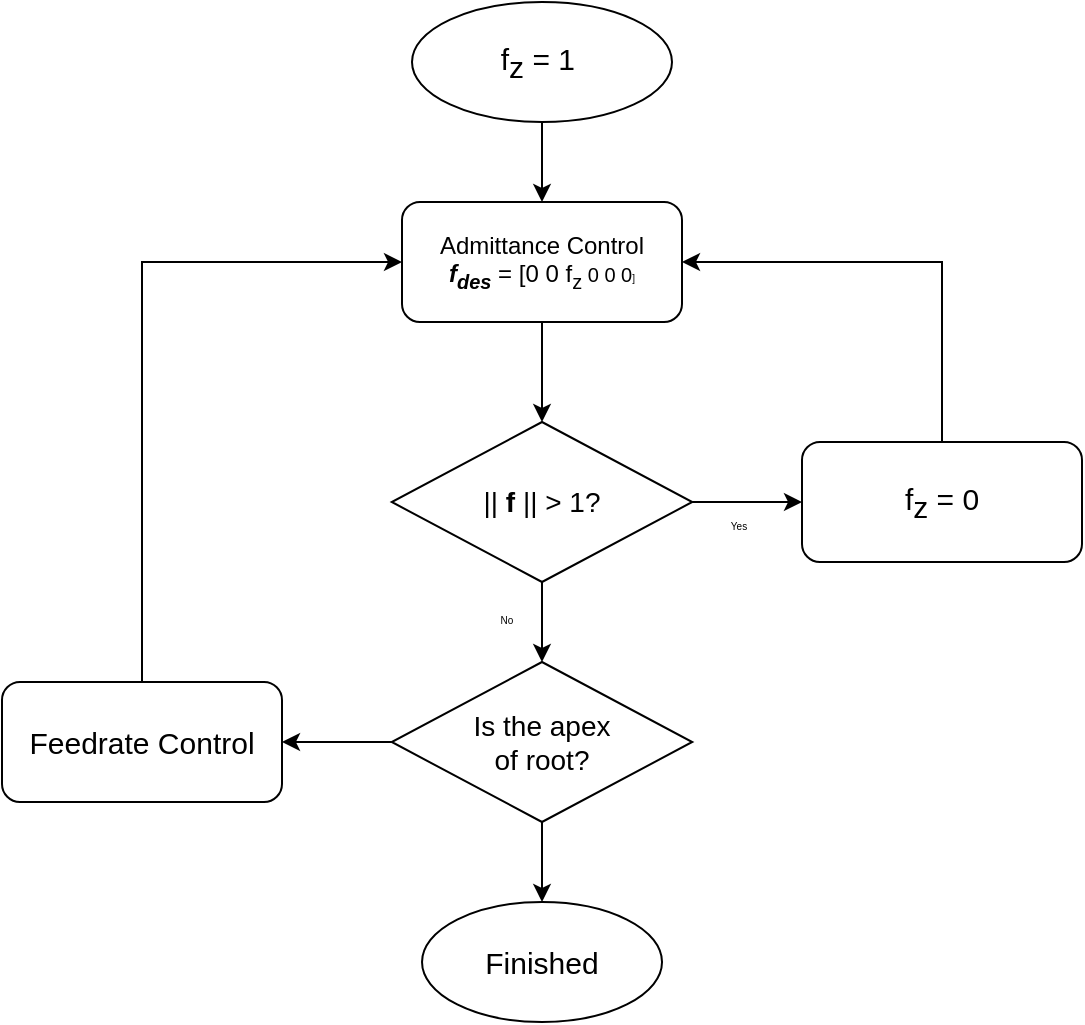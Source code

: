<mxfile version="14.6.11" type="device"><diagram id="ryrho7vy6mzRA2VOri5Y" name="Page-1"><mxGraphModel dx="1038" dy="560" grid="1" gridSize="10" guides="1" tooltips="1" connect="1" arrows="1" fold="1" page="1" pageScale="1" pageWidth="827" pageHeight="1169" math="0" shadow="0"><root><mxCell id="0"/><mxCell id="1" parent="0"/><mxCell id="sQNZFaU8nOFK-nQQ1xsJ-3" style="edgeStyle=orthogonalEdgeStyle;rounded=0;orthogonalLoop=1;jettySize=auto;html=1;exitX=0.5;exitY=1;exitDx=0;exitDy=0;entryX=0.5;entryY=0;entryDx=0;entryDy=0;" parent="1" source="sQNZFaU8nOFK-nQQ1xsJ-1" target="sQNZFaU8nOFK-nQQ1xsJ-2" edge="1"><mxGeometry relative="1" as="geometry"/></mxCell><mxCell id="sQNZFaU8nOFK-nQQ1xsJ-1" value="&lt;span style=&quot;font-size: 15px;&quot;&gt;f&lt;sub style=&quot;font-size: 15px;&quot;&gt;z&lt;/sub&gt;&lt;/span&gt;&lt;span style=&quot;font-size: 15px;&quot;&gt;&amp;nbsp;= 1&amp;nbsp;&lt;/span&gt;" style="ellipse;whiteSpace=wrap;html=1;fontSize=15;" parent="1" vertex="1"><mxGeometry x="335" y="40" width="130" height="60" as="geometry"/></mxCell><mxCell id="sQNZFaU8nOFK-nQQ1xsJ-13" style="edgeStyle=orthogonalEdgeStyle;rounded=0;orthogonalLoop=1;jettySize=auto;html=1;exitX=0.5;exitY=1;exitDx=0;exitDy=0;entryX=0.5;entryY=0;entryDx=0;entryDy=0;" parent="1" source="sQNZFaU8nOFK-nQQ1xsJ-2" target="sQNZFaU8nOFK-nQQ1xsJ-5" edge="1"><mxGeometry relative="1" as="geometry"/></mxCell><mxCell id="sQNZFaU8nOFK-nQQ1xsJ-2" value="Admittance Control&lt;br&gt;&lt;i&gt;&lt;b&gt;f&lt;sub&gt;des&lt;/sub&gt;&lt;/b&gt;&lt;/i&gt;&amp;nbsp;= [0 0 f&lt;sub&gt;z&lt;/sub&gt;&lt;span style=&quot;font-size: 10px&quot;&gt;&amp;nbsp;0 0 0&lt;/span&gt;&lt;span style=&quot;font-size: 5px&quot;&gt;]&lt;/span&gt;" style="rounded=1;whiteSpace=wrap;html=1;" parent="1" vertex="1"><mxGeometry x="330" y="140" width="140" height="60" as="geometry"/></mxCell><mxCell id="sQNZFaU8nOFK-nQQ1xsJ-22" style="edgeStyle=orthogonalEdgeStyle;rounded=0;orthogonalLoop=1;jettySize=auto;html=1;exitX=0.5;exitY=0;exitDx=0;exitDy=0;entryX=0;entryY=0.5;entryDx=0;entryDy=0;" parent="1" source="sQNZFaU8nOFK-nQQ1xsJ-4" target="sQNZFaU8nOFK-nQQ1xsJ-2" edge="1"><mxGeometry relative="1" as="geometry"/></mxCell><mxCell id="sQNZFaU8nOFK-nQQ1xsJ-4" value="Feedrate Control" style="rounded=1;whiteSpace=wrap;html=1;fontSize=15;" parent="1" vertex="1"><mxGeometry x="130" y="380" width="140" height="60" as="geometry"/></mxCell><mxCell id="sQNZFaU8nOFK-nQQ1xsJ-8" style="edgeStyle=orthogonalEdgeStyle;rounded=0;orthogonalLoop=1;jettySize=auto;html=1;exitX=1;exitY=0.5;exitDx=0;exitDy=0;" parent="1" source="sQNZFaU8nOFK-nQQ1xsJ-5" target="sQNZFaU8nOFK-nQQ1xsJ-7" edge="1"><mxGeometry relative="1" as="geometry"/></mxCell><mxCell id="sQNZFaU8nOFK-nQQ1xsJ-17" style="edgeStyle=orthogonalEdgeStyle;rounded=0;orthogonalLoop=1;jettySize=auto;html=1;exitX=0.5;exitY=1;exitDx=0;exitDy=0;entryX=0.5;entryY=0;entryDx=0;entryDy=0;" parent="1" source="sQNZFaU8nOFK-nQQ1xsJ-5" target="sQNZFaU8nOFK-nQQ1xsJ-15" edge="1"><mxGeometry relative="1" as="geometry"/></mxCell><mxCell id="sQNZFaU8nOFK-nQQ1xsJ-5" value="&lt;font style=&quot;font-size: 14px&quot;&gt;||&amp;nbsp;&lt;b&gt;f&amp;nbsp;&lt;/b&gt;|| &amp;gt; 1?&lt;/font&gt;" style="rhombus;whiteSpace=wrap;html=1;" parent="1" vertex="1"><mxGeometry x="324.88" y="250" width="150.25" height="80" as="geometry"/></mxCell><mxCell id="sQNZFaU8nOFK-nQQ1xsJ-9" style="edgeStyle=orthogonalEdgeStyle;rounded=0;orthogonalLoop=1;jettySize=auto;html=1;exitX=0.5;exitY=0;exitDx=0;exitDy=0;entryX=1;entryY=0.5;entryDx=0;entryDy=0;" parent="1" source="sQNZFaU8nOFK-nQQ1xsJ-7" target="sQNZFaU8nOFK-nQQ1xsJ-2" edge="1"><mxGeometry relative="1" as="geometry"/></mxCell><mxCell id="sQNZFaU8nOFK-nQQ1xsJ-7" value="&lt;span style=&quot;font-size: 15px;&quot;&gt;f&lt;sub style=&quot;font-size: 15px;&quot;&gt;z&lt;/sub&gt;&lt;/span&gt;&lt;span style=&quot;font-size: 15px;&quot;&gt;&amp;nbsp;= 0&lt;/span&gt;" style="rounded=1;whiteSpace=wrap;html=1;fontSize=15;" parent="1" vertex="1"><mxGeometry x="530" y="260" width="140" height="60" as="geometry"/></mxCell><mxCell id="sQNZFaU8nOFK-nQQ1xsJ-10" value="Yes" style="text;html=1;align=center;verticalAlign=middle;resizable=0;points=[];autosize=1;strokeColor=none;fontSize=5;" parent="1" vertex="1"><mxGeometry x="478" y="296" width="40" height="10" as="geometry"/></mxCell><mxCell id="sQNZFaU8nOFK-nQQ1xsJ-11" value="No" style="text;html=1;align=center;verticalAlign=middle;resizable=0;points=[];autosize=1;strokeColor=none;fontSize=5;" parent="1" vertex="1"><mxGeometry x="367" y="343" width="30" height="10" as="geometry"/></mxCell><mxCell id="sQNZFaU8nOFK-nQQ1xsJ-18" style="edgeStyle=orthogonalEdgeStyle;rounded=0;orthogonalLoop=1;jettySize=auto;html=1;exitX=0.5;exitY=1;exitDx=0;exitDy=0;" parent="1" source="sQNZFaU8nOFK-nQQ1xsJ-15" target="sQNZFaU8nOFK-nQQ1xsJ-16" edge="1"><mxGeometry relative="1" as="geometry"/></mxCell><mxCell id="sQNZFaU8nOFK-nQQ1xsJ-19" style="edgeStyle=orthogonalEdgeStyle;rounded=0;orthogonalLoop=1;jettySize=auto;html=1;exitX=0;exitY=0.5;exitDx=0;exitDy=0;entryX=1;entryY=0.5;entryDx=0;entryDy=0;" parent="1" source="sQNZFaU8nOFK-nQQ1xsJ-15" target="sQNZFaU8nOFK-nQQ1xsJ-4" edge="1"><mxGeometry relative="1" as="geometry"><mxPoint x="280" y="410.333" as="targetPoint"/></mxGeometry></mxCell><mxCell id="sQNZFaU8nOFK-nQQ1xsJ-15" value="&lt;span style=&quot;font-size: 14px&quot;&gt;Is the apex &lt;br&gt;of root?&lt;/span&gt;" style="rhombus;whiteSpace=wrap;html=1;" parent="1" vertex="1"><mxGeometry x="324.87" y="370" width="150.25" height="80" as="geometry"/></mxCell><mxCell id="sQNZFaU8nOFK-nQQ1xsJ-16" value="&lt;span style=&quot;font-size: 15px;&quot;&gt;Finished&lt;/span&gt;" style="ellipse;whiteSpace=wrap;html=1;fontSize=15;" parent="1" vertex="1"><mxGeometry x="340.01" y="490" width="120" height="60" as="geometry"/></mxCell></root></mxGraphModel></diagram></mxfile>